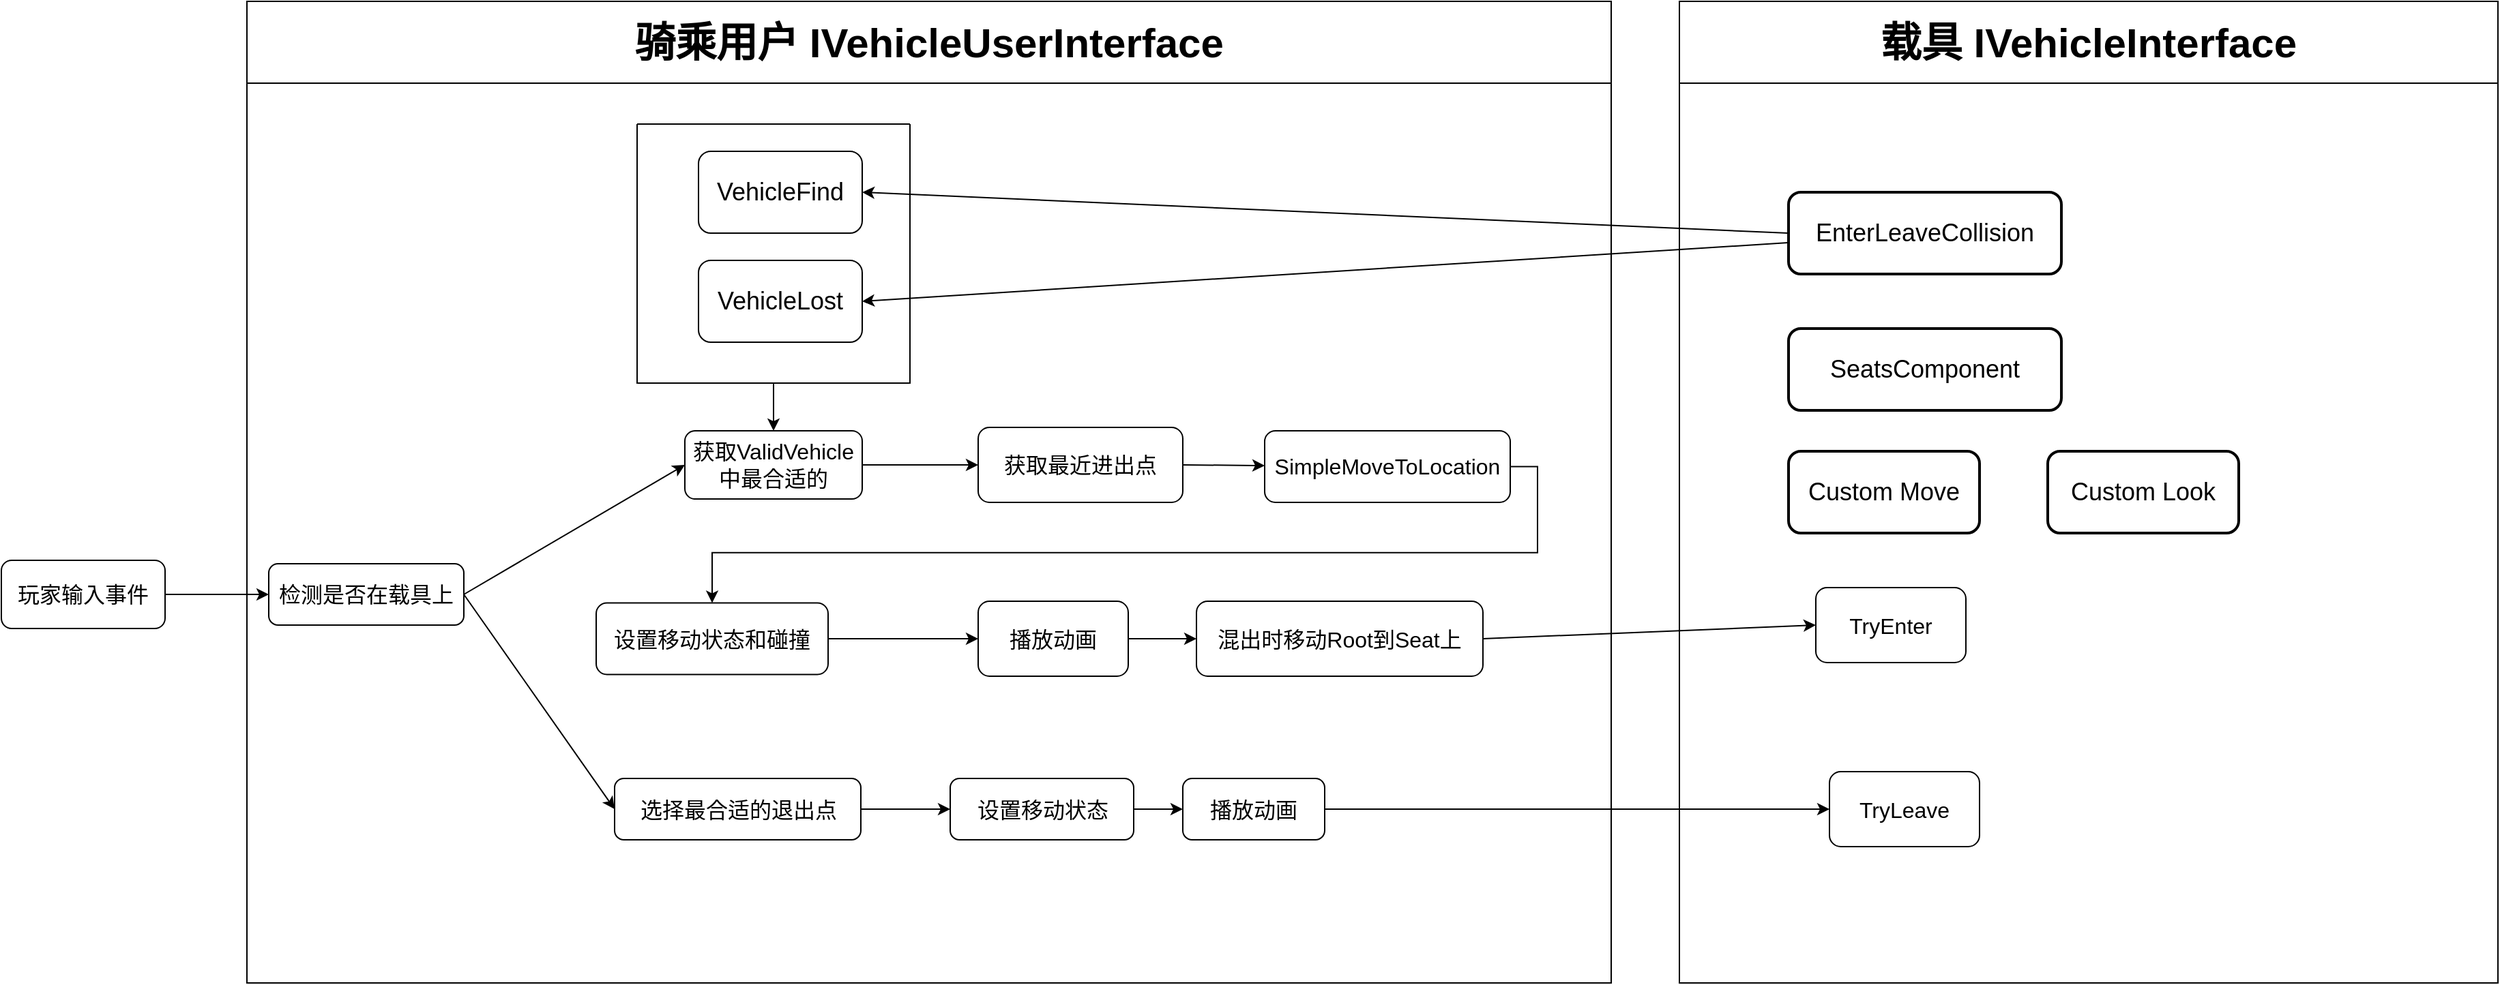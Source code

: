 <mxfile version="26.0.16">
  <diagram name="第 1 页" id="gDU1b_FPKUj2_BpZ1eFG">
    <mxGraphModel dx="2901" dy="2267" grid="1" gridSize="10" guides="1" tooltips="1" connect="1" arrows="1" fold="1" page="1" pageScale="1" pageWidth="827" pageHeight="1169" math="0" shadow="0">
      <root>
        <mxCell id="0" />
        <mxCell id="1" parent="0" />
        <mxCell id="uNpfINHXBhPcbjjiFxd6-16" style="edgeStyle=orthogonalEdgeStyle;rounded=0;orthogonalLoop=1;jettySize=auto;html=1;exitX=1;exitY=0.5;exitDx=0;exitDy=0;" edge="1" parent="1" source="uNpfINHXBhPcbjjiFxd6-2" target="uNpfINHXBhPcbjjiFxd6-15">
          <mxGeometry relative="1" as="geometry" />
        </mxCell>
        <mxCell id="uNpfINHXBhPcbjjiFxd6-2" value="&lt;font style=&quot;font-size: 16px;&quot;&gt;玩家输入事件&lt;/font&gt;" style="rounded=1;whiteSpace=wrap;html=1;" vertex="1" parent="1">
          <mxGeometry x="-780" y="240" width="120" height="50" as="geometry" />
        </mxCell>
        <mxCell id="uNpfINHXBhPcbjjiFxd6-8" value="&lt;font style=&quot;font-size: 30px;&quot;&gt;载具&amp;nbsp;IVehicleInterface&lt;/font&gt;" style="swimlane;whiteSpace=wrap;html=1;startSize=60;" vertex="1" parent="1">
          <mxGeometry x="450" y="-170" width="600" height="720" as="geometry" />
        </mxCell>
        <mxCell id="uNpfINHXBhPcbjjiFxd6-5" value="&lt;span style=&quot;font-size: 18px;&quot;&gt;EnterLeaveCollision&lt;/span&gt;" style="rounded=1;whiteSpace=wrap;html=1;strokeWidth=2;" vertex="1" parent="uNpfINHXBhPcbjjiFxd6-8">
          <mxGeometry x="80" y="140" width="200" height="60" as="geometry" />
        </mxCell>
        <mxCell id="uNpfINHXBhPcbjjiFxd6-32" value="&lt;span style=&quot;font-size: 16px;&quot;&gt;TryEnter&lt;/span&gt;" style="rounded=1;whiteSpace=wrap;html=1;" vertex="1" parent="uNpfINHXBhPcbjjiFxd6-8">
          <mxGeometry x="100" y="430" width="110" height="55" as="geometry" />
        </mxCell>
        <mxCell id="uNpfINHXBhPcbjjiFxd6-37" value="&lt;span style=&quot;font-size: 16px;&quot;&gt;TryLeave&lt;/span&gt;" style="rounded=1;whiteSpace=wrap;html=1;" vertex="1" parent="uNpfINHXBhPcbjjiFxd6-8">
          <mxGeometry x="110" y="565" width="110" height="55" as="geometry" />
        </mxCell>
        <mxCell id="uNpfINHXBhPcbjjiFxd6-48" value="&lt;span style=&quot;font-size: 18px;&quot;&gt;SeatsComponent&lt;/span&gt;" style="rounded=1;whiteSpace=wrap;html=1;strokeWidth=2;" vertex="1" parent="uNpfINHXBhPcbjjiFxd6-8">
          <mxGeometry x="80" y="240" width="200" height="60" as="geometry" />
        </mxCell>
        <mxCell id="uNpfINHXBhPcbjjiFxd6-49" value="&lt;span style=&quot;font-size: 18px;&quot;&gt;Custom Move&lt;/span&gt;" style="rounded=1;whiteSpace=wrap;html=1;strokeWidth=2;" vertex="1" parent="uNpfINHXBhPcbjjiFxd6-8">
          <mxGeometry x="80" y="330" width="140" height="60" as="geometry" />
        </mxCell>
        <mxCell id="uNpfINHXBhPcbjjiFxd6-50" value="&lt;span style=&quot;font-size: 18px;&quot;&gt;Custom Look&lt;/span&gt;" style="rounded=1;whiteSpace=wrap;html=1;strokeWidth=2;" vertex="1" parent="uNpfINHXBhPcbjjiFxd6-8">
          <mxGeometry x="270" y="330" width="140" height="60" as="geometry" />
        </mxCell>
        <mxCell id="uNpfINHXBhPcbjjiFxd6-10" value="&lt;span style=&quot;font-size: 30px;&quot;&gt;骑乘用户&amp;nbsp;IVehicleUserInterface&lt;/span&gt;" style="swimlane;whiteSpace=wrap;html=1;startSize=60;" vertex="1" parent="1">
          <mxGeometry x="-600" y="-170" width="1000" height="720" as="geometry" />
        </mxCell>
        <mxCell id="uNpfINHXBhPcbjjiFxd6-34" style="rounded=0;orthogonalLoop=1;jettySize=auto;html=1;exitX=1;exitY=0.5;exitDx=0;exitDy=0;entryX=0;entryY=0.5;entryDx=0;entryDy=0;" edge="1" parent="uNpfINHXBhPcbjjiFxd6-10" source="uNpfINHXBhPcbjjiFxd6-15" target="uNpfINHXBhPcbjjiFxd6-19">
          <mxGeometry relative="1" as="geometry" />
        </mxCell>
        <mxCell id="uNpfINHXBhPcbjjiFxd6-41" style="rounded=0;orthogonalLoop=1;jettySize=auto;html=1;exitX=1;exitY=0.5;exitDx=0;exitDy=0;entryX=0;entryY=0.5;entryDx=0;entryDy=0;" edge="1" parent="uNpfINHXBhPcbjjiFxd6-10" source="uNpfINHXBhPcbjjiFxd6-15" target="uNpfINHXBhPcbjjiFxd6-40">
          <mxGeometry relative="1" as="geometry" />
        </mxCell>
        <mxCell id="uNpfINHXBhPcbjjiFxd6-15" value="&lt;font style=&quot;font-size: 16px;&quot;&gt;检测是否在载具上&lt;/font&gt;" style="rounded=1;whiteSpace=wrap;html=1;" vertex="1" parent="uNpfINHXBhPcbjjiFxd6-10">
          <mxGeometry x="16" y="412.5" width="143" height="45" as="geometry" />
        </mxCell>
        <mxCell id="uNpfINHXBhPcbjjiFxd6-24" style="edgeStyle=orthogonalEdgeStyle;rounded=0;orthogonalLoop=1;jettySize=auto;html=1;exitX=1;exitY=0.5;exitDx=0;exitDy=0;" edge="1" parent="uNpfINHXBhPcbjjiFxd6-10" source="uNpfINHXBhPcbjjiFxd6-19" target="uNpfINHXBhPcbjjiFxd6-23">
          <mxGeometry relative="1" as="geometry" />
        </mxCell>
        <mxCell id="uNpfINHXBhPcbjjiFxd6-19" value="&lt;span style=&quot;font-size: 16px;&quot;&gt;获取ValidVehicle中最合适的&lt;/span&gt;" style="rounded=1;whiteSpace=wrap;html=1;" vertex="1" parent="uNpfINHXBhPcbjjiFxd6-10">
          <mxGeometry x="321" y="315" width="130" height="50" as="geometry" />
        </mxCell>
        <mxCell id="uNpfINHXBhPcbjjiFxd6-22" style="rounded=0;orthogonalLoop=1;jettySize=auto;html=1;exitX=0.5;exitY=1;exitDx=0;exitDy=0;entryX=0.5;entryY=0;entryDx=0;entryDy=0;" edge="1" parent="uNpfINHXBhPcbjjiFxd6-10" source="uNpfINHXBhPcbjjiFxd6-21" target="uNpfINHXBhPcbjjiFxd6-19">
          <mxGeometry relative="1" as="geometry" />
        </mxCell>
        <mxCell id="uNpfINHXBhPcbjjiFxd6-21" value="" style="swimlane;startSize=0;" vertex="1" parent="uNpfINHXBhPcbjjiFxd6-10">
          <mxGeometry x="286" y="90" width="200" height="190" as="geometry" />
        </mxCell>
        <mxCell id="uNpfINHXBhPcbjjiFxd6-6" value="&lt;span style=&quot;font-size: 18px;&quot;&gt;VehicleFind&lt;/span&gt;" style="rounded=1;whiteSpace=wrap;html=1;" vertex="1" parent="uNpfINHXBhPcbjjiFxd6-21">
          <mxGeometry x="45" y="20" width="120" height="60" as="geometry" />
        </mxCell>
        <mxCell id="uNpfINHXBhPcbjjiFxd6-7" value="&lt;span style=&quot;font-size: 18px;&quot;&gt;VehicleLost&lt;/span&gt;" style="rounded=1;whiteSpace=wrap;html=1;" vertex="1" parent="uNpfINHXBhPcbjjiFxd6-21">
          <mxGeometry x="45" y="100" width="120" height="60" as="geometry" />
        </mxCell>
        <mxCell id="uNpfINHXBhPcbjjiFxd6-27" style="rounded=0;orthogonalLoop=1;jettySize=auto;html=1;exitX=1;exitY=0.5;exitDx=0;exitDy=0;" edge="1" parent="uNpfINHXBhPcbjjiFxd6-10" source="uNpfINHXBhPcbjjiFxd6-23" target="uNpfINHXBhPcbjjiFxd6-26">
          <mxGeometry relative="1" as="geometry" />
        </mxCell>
        <mxCell id="uNpfINHXBhPcbjjiFxd6-23" value="&lt;span style=&quot;font-size: 16px;&quot;&gt;获取最近进出点&lt;/span&gt;" style="rounded=1;whiteSpace=wrap;html=1;" vertex="1" parent="uNpfINHXBhPcbjjiFxd6-10">
          <mxGeometry x="536" y="312.5" width="150" height="55" as="geometry" />
        </mxCell>
        <mxCell id="uNpfINHXBhPcbjjiFxd6-26" value="&lt;span style=&quot;font-size: 16px;&quot;&gt;SimpleMoveToLocation&lt;/span&gt;" style="rounded=1;whiteSpace=wrap;html=1;" vertex="1" parent="uNpfINHXBhPcbjjiFxd6-10">
          <mxGeometry x="746" y="315" width="180" height="52.5" as="geometry" />
        </mxCell>
        <mxCell id="uNpfINHXBhPcbjjiFxd6-36" style="edgeStyle=orthogonalEdgeStyle;rounded=0;orthogonalLoop=1;jettySize=auto;html=1;exitX=1;exitY=0.5;exitDx=0;exitDy=0;" edge="1" parent="uNpfINHXBhPcbjjiFxd6-10" source="uNpfINHXBhPcbjjiFxd6-30" target="uNpfINHXBhPcbjjiFxd6-35">
          <mxGeometry relative="1" as="geometry" />
        </mxCell>
        <mxCell id="uNpfINHXBhPcbjjiFxd6-30" value="&lt;span style=&quot;font-size: 16px;&quot;&gt;播放动画&lt;/span&gt;" style="rounded=1;whiteSpace=wrap;html=1;" vertex="1" parent="uNpfINHXBhPcbjjiFxd6-10">
          <mxGeometry x="536" y="440" width="110" height="55" as="geometry" />
        </mxCell>
        <mxCell id="uNpfINHXBhPcbjjiFxd6-28" value="&lt;span style=&quot;font-size: 16px;&quot;&gt;设置移动状态和碰撞&lt;/span&gt;" style="rounded=1;whiteSpace=wrap;html=1;" vertex="1" parent="uNpfINHXBhPcbjjiFxd6-10">
          <mxGeometry x="256" y="441.25" width="170" height="52.5" as="geometry" />
        </mxCell>
        <mxCell id="uNpfINHXBhPcbjjiFxd6-29" style="rounded=0;orthogonalLoop=1;jettySize=auto;html=1;exitX=1;exitY=0.5;exitDx=0;exitDy=0;edgeStyle=orthogonalEdgeStyle;" edge="1" parent="uNpfINHXBhPcbjjiFxd6-10" source="uNpfINHXBhPcbjjiFxd6-26" target="uNpfINHXBhPcbjjiFxd6-28">
          <mxGeometry relative="1" as="geometry" />
        </mxCell>
        <mxCell id="uNpfINHXBhPcbjjiFxd6-31" style="edgeStyle=orthogonalEdgeStyle;rounded=0;orthogonalLoop=1;jettySize=auto;html=1;exitX=1;exitY=0.5;exitDx=0;exitDy=0;entryX=0;entryY=0.5;entryDx=0;entryDy=0;" edge="1" parent="uNpfINHXBhPcbjjiFxd6-10" source="uNpfINHXBhPcbjjiFxd6-28" target="uNpfINHXBhPcbjjiFxd6-30">
          <mxGeometry relative="1" as="geometry" />
        </mxCell>
        <mxCell id="uNpfINHXBhPcbjjiFxd6-35" value="&lt;span style=&quot;font-size: 16px;&quot;&gt;混出时移动Root到Seat上&lt;/span&gt;" style="rounded=1;whiteSpace=wrap;html=1;" vertex="1" parent="uNpfINHXBhPcbjjiFxd6-10">
          <mxGeometry x="696" y="440" width="210" height="55" as="geometry" />
        </mxCell>
        <mxCell id="uNpfINHXBhPcbjjiFxd6-43" style="edgeStyle=orthogonalEdgeStyle;rounded=0;orthogonalLoop=1;jettySize=auto;html=1;exitX=1;exitY=0.5;exitDx=0;exitDy=0;entryX=0;entryY=0.5;entryDx=0;entryDy=0;" edge="1" parent="uNpfINHXBhPcbjjiFxd6-10" source="uNpfINHXBhPcbjjiFxd6-40" target="uNpfINHXBhPcbjjiFxd6-42">
          <mxGeometry relative="1" as="geometry" />
        </mxCell>
        <mxCell id="uNpfINHXBhPcbjjiFxd6-40" value="&lt;span style=&quot;font-size: 16px;&quot;&gt;选择最合适的退出点&lt;/span&gt;" style="rounded=1;whiteSpace=wrap;html=1;" vertex="1" parent="uNpfINHXBhPcbjjiFxd6-10">
          <mxGeometry x="269.5" y="570" width="180.5" height="45" as="geometry" />
        </mxCell>
        <mxCell id="uNpfINHXBhPcbjjiFxd6-46" style="edgeStyle=orthogonalEdgeStyle;rounded=0;orthogonalLoop=1;jettySize=auto;html=1;exitX=1;exitY=0.5;exitDx=0;exitDy=0;" edge="1" parent="uNpfINHXBhPcbjjiFxd6-10" source="uNpfINHXBhPcbjjiFxd6-42" target="uNpfINHXBhPcbjjiFxd6-44">
          <mxGeometry relative="1" as="geometry" />
        </mxCell>
        <mxCell id="uNpfINHXBhPcbjjiFxd6-42" value="&lt;span style=&quot;font-size: 16px;&quot;&gt;设置移动状态&lt;/span&gt;" style="rounded=1;whiteSpace=wrap;html=1;" vertex="1" parent="uNpfINHXBhPcbjjiFxd6-10">
          <mxGeometry x="515.5" y="570" width="134.5" height="45" as="geometry" />
        </mxCell>
        <mxCell id="uNpfINHXBhPcbjjiFxd6-44" value="&lt;span style=&quot;font-size: 16px;&quot;&gt;播放动画&lt;/span&gt;" style="rounded=1;whiteSpace=wrap;html=1;" vertex="1" parent="uNpfINHXBhPcbjjiFxd6-10">
          <mxGeometry x="686" y="570" width="104" height="45" as="geometry" />
        </mxCell>
        <mxCell id="uNpfINHXBhPcbjjiFxd6-13" value="" style="endArrow=classic;html=1;rounded=0;entryX=1;entryY=0.5;entryDx=0;entryDy=0;exitX=0;exitY=0.5;exitDx=0;exitDy=0;" edge="1" parent="1" source="uNpfINHXBhPcbjjiFxd6-5" target="uNpfINHXBhPcbjjiFxd6-6">
          <mxGeometry width="50" height="50" relative="1" as="geometry">
            <mxPoint x="310" y="60" as="sourcePoint" />
            <mxPoint x="120" y="40" as="targetPoint" />
          </mxGeometry>
        </mxCell>
        <mxCell id="uNpfINHXBhPcbjjiFxd6-14" value="" style="endArrow=classic;html=1;rounded=0;entryX=1;entryY=0.5;entryDx=0;entryDy=0;exitX=-0.002;exitY=0.617;exitDx=0;exitDy=0;exitPerimeter=0;" edge="1" parent="1" source="uNpfINHXBhPcbjjiFxd6-5" target="uNpfINHXBhPcbjjiFxd6-7">
          <mxGeometry width="50" height="50" relative="1" as="geometry">
            <mxPoint x="310" y="60" as="sourcePoint" />
            <mxPoint x="-170" y="30" as="targetPoint" />
          </mxGeometry>
        </mxCell>
        <mxCell id="uNpfINHXBhPcbjjiFxd6-38" style="rounded=0;orthogonalLoop=1;jettySize=auto;html=1;exitX=1;exitY=0.5;exitDx=0;exitDy=0;entryX=0;entryY=0.5;entryDx=0;entryDy=0;" edge="1" parent="1" source="uNpfINHXBhPcbjjiFxd6-35" target="uNpfINHXBhPcbjjiFxd6-32">
          <mxGeometry relative="1" as="geometry" />
        </mxCell>
        <mxCell id="uNpfINHXBhPcbjjiFxd6-47" style="edgeStyle=orthogonalEdgeStyle;rounded=0;orthogonalLoop=1;jettySize=auto;html=1;exitX=1;exitY=0.5;exitDx=0;exitDy=0;entryX=0;entryY=0.5;entryDx=0;entryDy=0;" edge="1" parent="1" source="uNpfINHXBhPcbjjiFxd6-44" target="uNpfINHXBhPcbjjiFxd6-37">
          <mxGeometry relative="1" as="geometry" />
        </mxCell>
      </root>
    </mxGraphModel>
  </diagram>
</mxfile>

